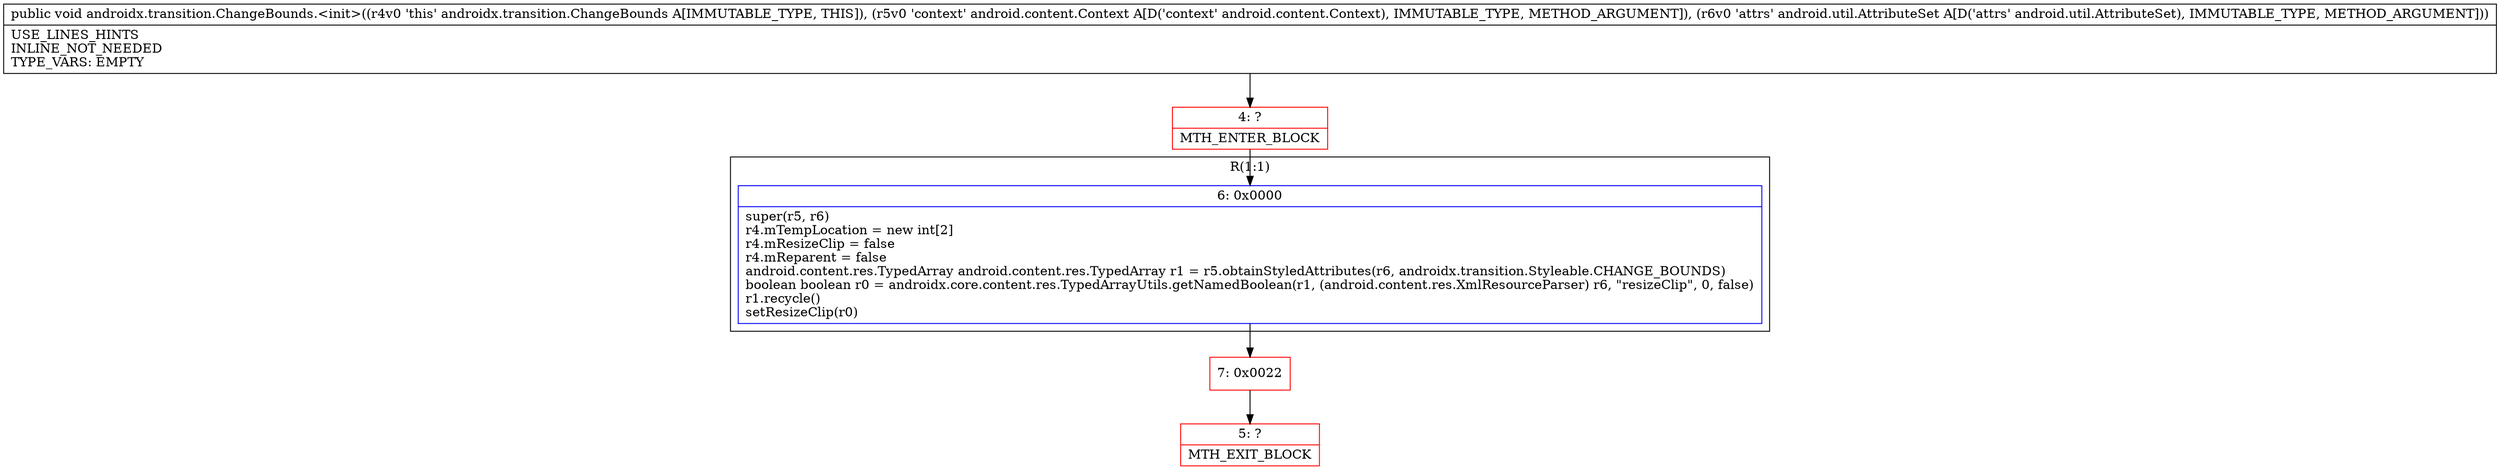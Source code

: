 digraph "CFG forandroidx.transition.ChangeBounds.\<init\>(Landroid\/content\/Context;Landroid\/util\/AttributeSet;)V" {
subgraph cluster_Region_1347236358 {
label = "R(1:1)";
node [shape=record,color=blue];
Node_6 [shape=record,label="{6\:\ 0x0000|super(r5, r6)\lr4.mTempLocation = new int[2]\lr4.mResizeClip = false\lr4.mReparent = false\landroid.content.res.TypedArray android.content.res.TypedArray r1 = r5.obtainStyledAttributes(r6, androidx.transition.Styleable.CHANGE_BOUNDS)\lboolean boolean r0 = androidx.core.content.res.TypedArrayUtils.getNamedBoolean(r1, (android.content.res.XmlResourceParser) r6, \"resizeClip\", 0, false)\lr1.recycle()\lsetResizeClip(r0)\l}"];
}
Node_4 [shape=record,color=red,label="{4\:\ ?|MTH_ENTER_BLOCK\l}"];
Node_7 [shape=record,color=red,label="{7\:\ 0x0022}"];
Node_5 [shape=record,color=red,label="{5\:\ ?|MTH_EXIT_BLOCK\l}"];
MethodNode[shape=record,label="{public void androidx.transition.ChangeBounds.\<init\>((r4v0 'this' androidx.transition.ChangeBounds A[IMMUTABLE_TYPE, THIS]), (r5v0 'context' android.content.Context A[D('context' android.content.Context), IMMUTABLE_TYPE, METHOD_ARGUMENT]), (r6v0 'attrs' android.util.AttributeSet A[D('attrs' android.util.AttributeSet), IMMUTABLE_TYPE, METHOD_ARGUMENT]))  | USE_LINES_HINTS\lINLINE_NOT_NEEDED\lTYPE_VARS: EMPTY\l}"];
MethodNode -> Node_4;Node_6 -> Node_7;
Node_4 -> Node_6;
Node_7 -> Node_5;
}

